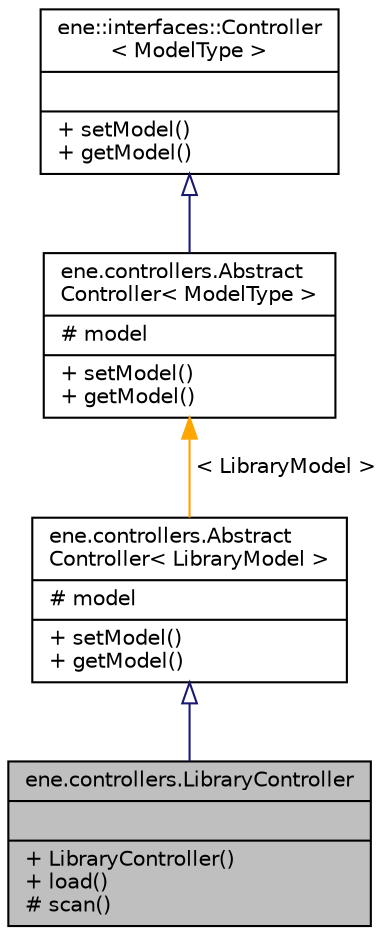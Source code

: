 digraph "ene.controllers.LibraryController"
{
  bgcolor="transparent";
  edge [fontname="Helvetica",fontsize="10",labelfontname="Helvetica",labelfontsize="10"];
  node [fontname="Helvetica",fontsize="10",shape=record];
  Node0 [label="{ene.controllers.LibraryController\n||+ LibraryController()\l+ load()\l# scan()\l}",height=0.2,width=0.4,color="black", fillcolor="grey75", style="filled", fontcolor="black"];
  Node1 -> Node0 [dir="back",color="midnightblue",fontsize="10",style="solid",arrowtail="onormal",fontname="Helvetica"];
  Node1 [label="{ene.controllers.Abstract\lController\< LibraryModel \>\n|# model\l|+ setModel()\l+ getModel()\l}",height=0.2,width=0.4,color="black",URL="$classene_1_1controllers_1_1AbstractController.html"];
  Node2 -> Node1 [dir="back",color="orange",fontsize="10",style="solid",label=" \< LibraryModel \>" ,fontname="Helvetica"];
  Node2 [label="{ene.controllers.Abstract\lController\< ModelType \>\n|# model\l|+ setModel()\l+ getModel()\l}",height=0.2,width=0.4,color="black",URL="$classene_1_1controllers_1_1AbstractController.html"];
  Node3 -> Node2 [dir="back",color="midnightblue",fontsize="10",style="solid",arrowtail="onormal",fontname="Helvetica"];
  Node3 [label="{ene::interfaces::Controller\l\< ModelType \>\n||+ setModel()\l+ getModel()\l}",height=0.2,width=0.4,color="black",URL="$interfaceene_1_1interfaces_1_1Controller.html"];
}
